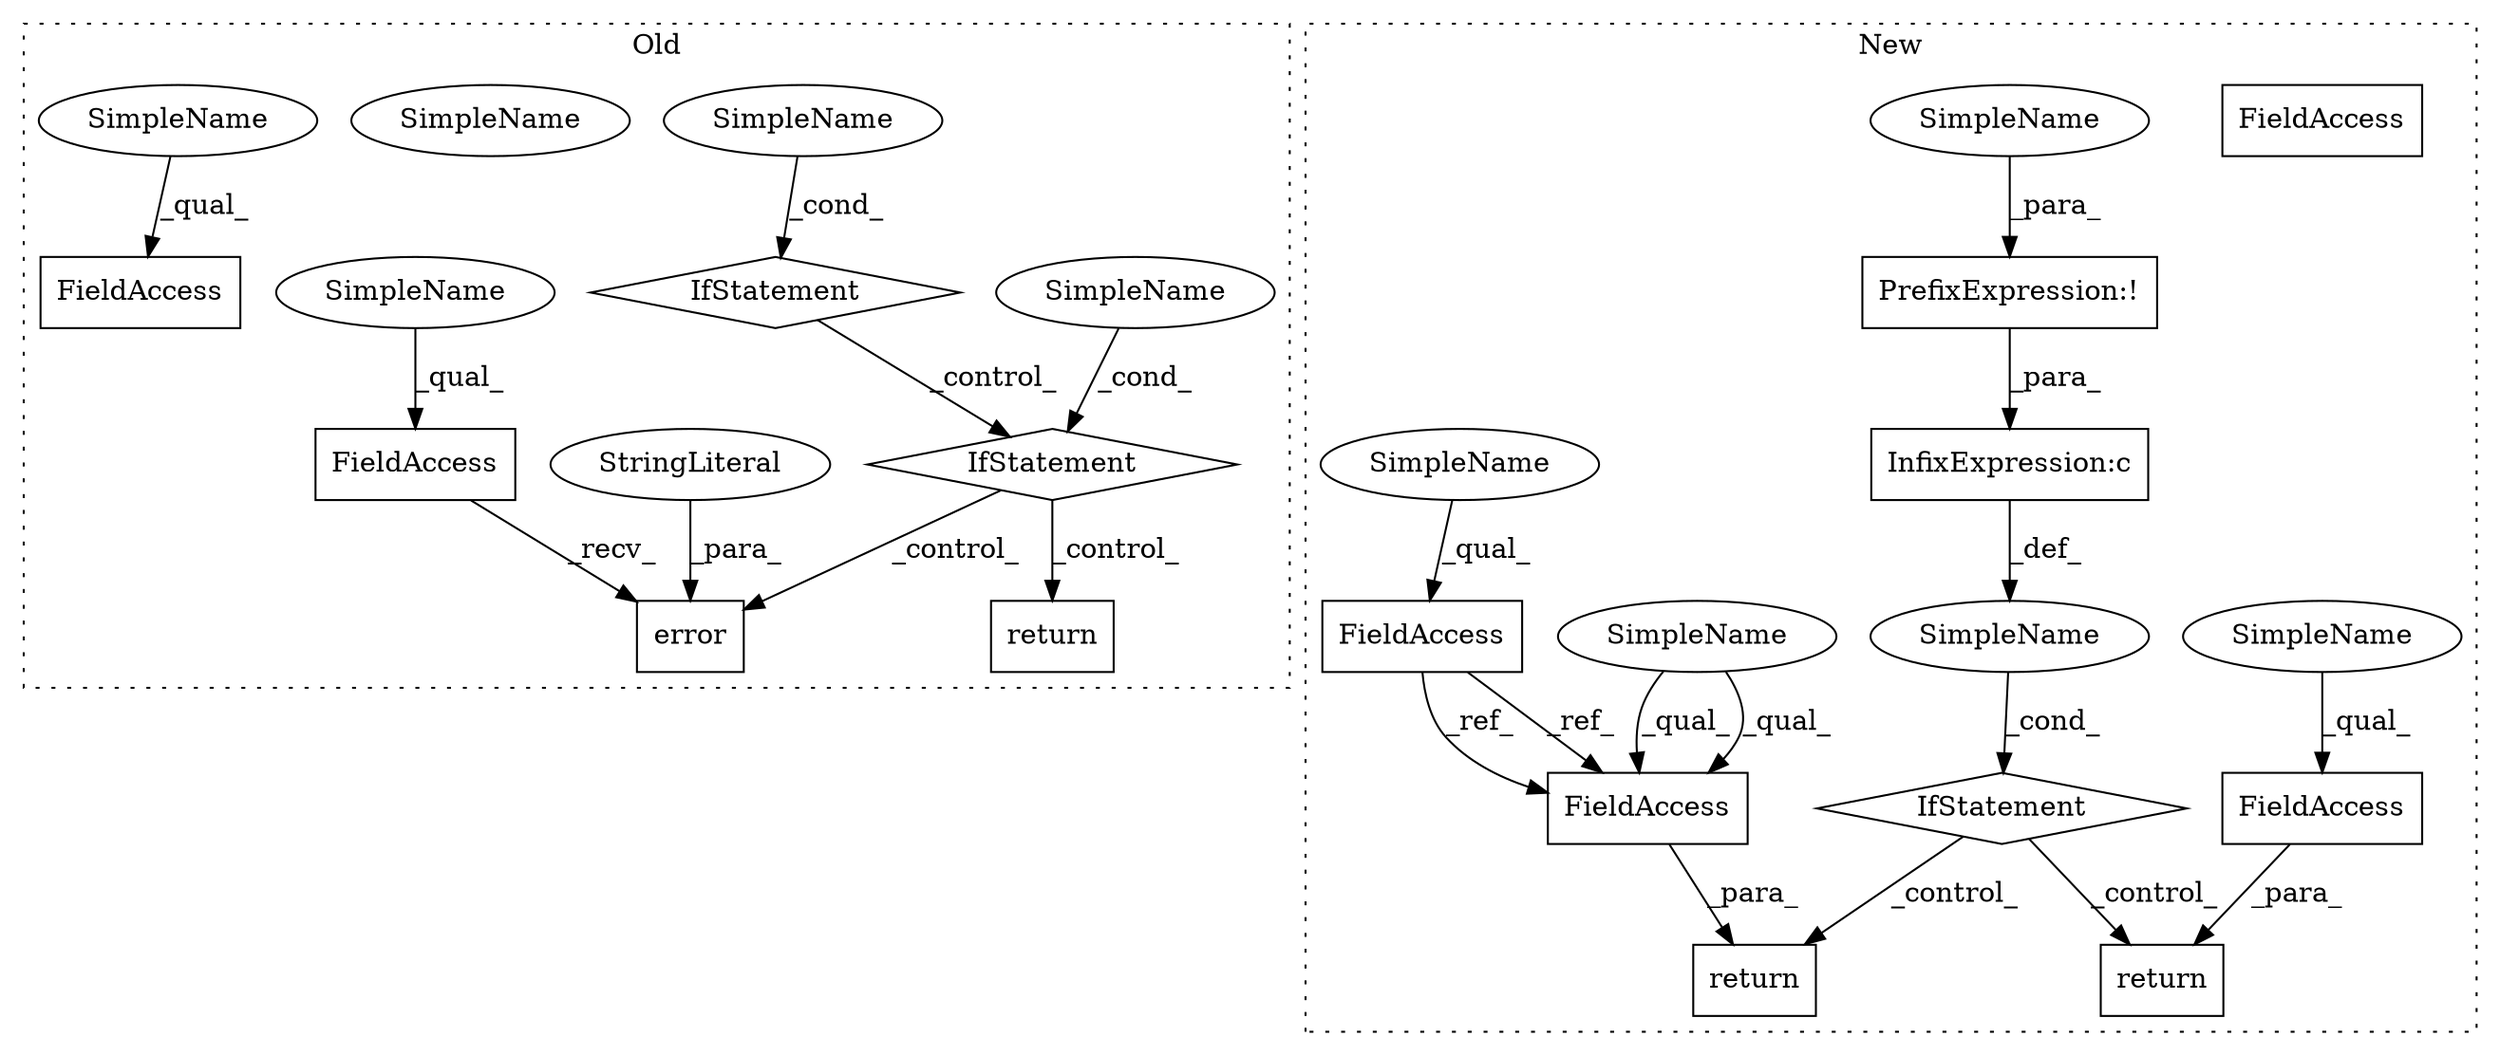 digraph G {
subgraph cluster0 {
1 [label="error" a="32" s="8954,9017" l="6,1" shape="box"];
3 [label="StringLiteral" a="45" s="8960" l="57" shape="ellipse"];
4 [label="IfStatement" a="25" s="8759,8794" l="4,2" shape="diamond"];
5 [label="SimpleName" a="42" s="" l="" shape="ellipse"];
6 [label="return" a="41" s="9028" l="7" shape="box"];
12 [label="SimpleName" a="42" s="8808" l="15" shape="ellipse"];
13 [label="FieldAccess" a="22" s="8942" l="11" shape="box"];
14 [label="FieldAccess" a="22" s="8835" l="11" shape="box"];
17 [label="IfStatement" a="25" s="8804,8823" l="4,2" shape="diamond"];
19 [label="SimpleName" a="42" s="8808" l="15" shape="ellipse"];
21 [label="SimpleName" a="42" s="8942" l="4" shape="ellipse"];
22 [label="SimpleName" a="42" s="8835" l="4" shape="ellipse"];
label = "Old";
style="dotted";
}
subgraph cluster1 {
2 [label="return" a="41" s="8829" l="7" shape="box"];
7 [label="IfStatement" a="25" s="8549,8592" l="4,2" shape="diamond"];
8 [label="SimpleName" a="42" s="" l="" shape="ellipse"];
9 [label="PrefixExpression:!" a="38" s="8582" l="1" shape="box"];
10 [label="InfixExpression:c" a="27" s="8578" l="4" shape="box"];
11 [label="FieldAccess" a="22" s="8767" l="14" shape="box"];
15 [label="FieldAccess" a="22" s="8836" l="14" shape="box"];
16 [label="FieldAccess" a="22" s="8609" l="14" shape="box"];
18 [label="return" a="41" s="8602" l="7" shape="box"];
20 [label="FieldAccess" a="22" s="8836" l="14" shape="box"];
23 [label="SimpleName" a="42" s="8836" l="4" shape="ellipse"];
24 [label="SimpleName" a="42" s="8767" l="4" shape="ellipse"];
25 [label="SimpleName" a="42" s="8609" l="4" shape="ellipse"];
26 [label="SimpleName" a="42" s="8583" l="9" shape="ellipse"];
label = "New";
style="dotted";
}
3 -> 1 [label="_para_"];
4 -> 17 [label="_control_"];
5 -> 4 [label="_cond_"];
7 -> 18 [label="_control_"];
7 -> 2 [label="_control_"];
8 -> 7 [label="_cond_"];
9 -> 10 [label="_para_"];
10 -> 8 [label="_def_"];
11 -> 20 [label="_ref_"];
11 -> 20 [label="_ref_"];
13 -> 1 [label="_recv_"];
16 -> 18 [label="_para_"];
17 -> 1 [label="_control_"];
17 -> 6 [label="_control_"];
19 -> 17 [label="_cond_"];
20 -> 2 [label="_para_"];
21 -> 13 [label="_qual_"];
22 -> 14 [label="_qual_"];
23 -> 20 [label="_qual_"];
23 -> 20 [label="_qual_"];
24 -> 11 [label="_qual_"];
25 -> 16 [label="_qual_"];
26 -> 9 [label="_para_"];
}